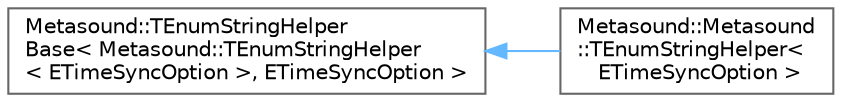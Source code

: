 digraph "Graphical Class Hierarchy"
{
 // INTERACTIVE_SVG=YES
 // LATEX_PDF_SIZE
  bgcolor="transparent";
  edge [fontname=Helvetica,fontsize=10,labelfontname=Helvetica,labelfontsize=10];
  node [fontname=Helvetica,fontsize=10,shape=box,height=0.2,width=0.4];
  rankdir="LR";
  Node0 [id="Node000000",label="Metasound::TEnumStringHelper\lBase\< Metasound::TEnumStringHelper\l\< ETimeSyncOption \>, ETimeSyncOption \>",height=0.2,width=0.4,color="grey40", fillcolor="white", style="filled",URL="$d1/d18/structMetasound_1_1TEnumStringHelperBase.html",tooltip=" "];
  Node0 -> Node1 [id="edge5911_Node000000_Node000001",dir="back",color="steelblue1",style="solid",tooltip=" "];
  Node1 [id="Node000001",label="Metasound::Metasound\l::TEnumStringHelper\<\l ETimeSyncOption \>",height=0.2,width=0.4,color="grey40", fillcolor="white", style="filled",URL="$df/df7/structMetasound_1_1Metasound_1_1TEnumStringHelper_3_01ETimeSyncOption_01_4.html",tooltip=" "];
}
